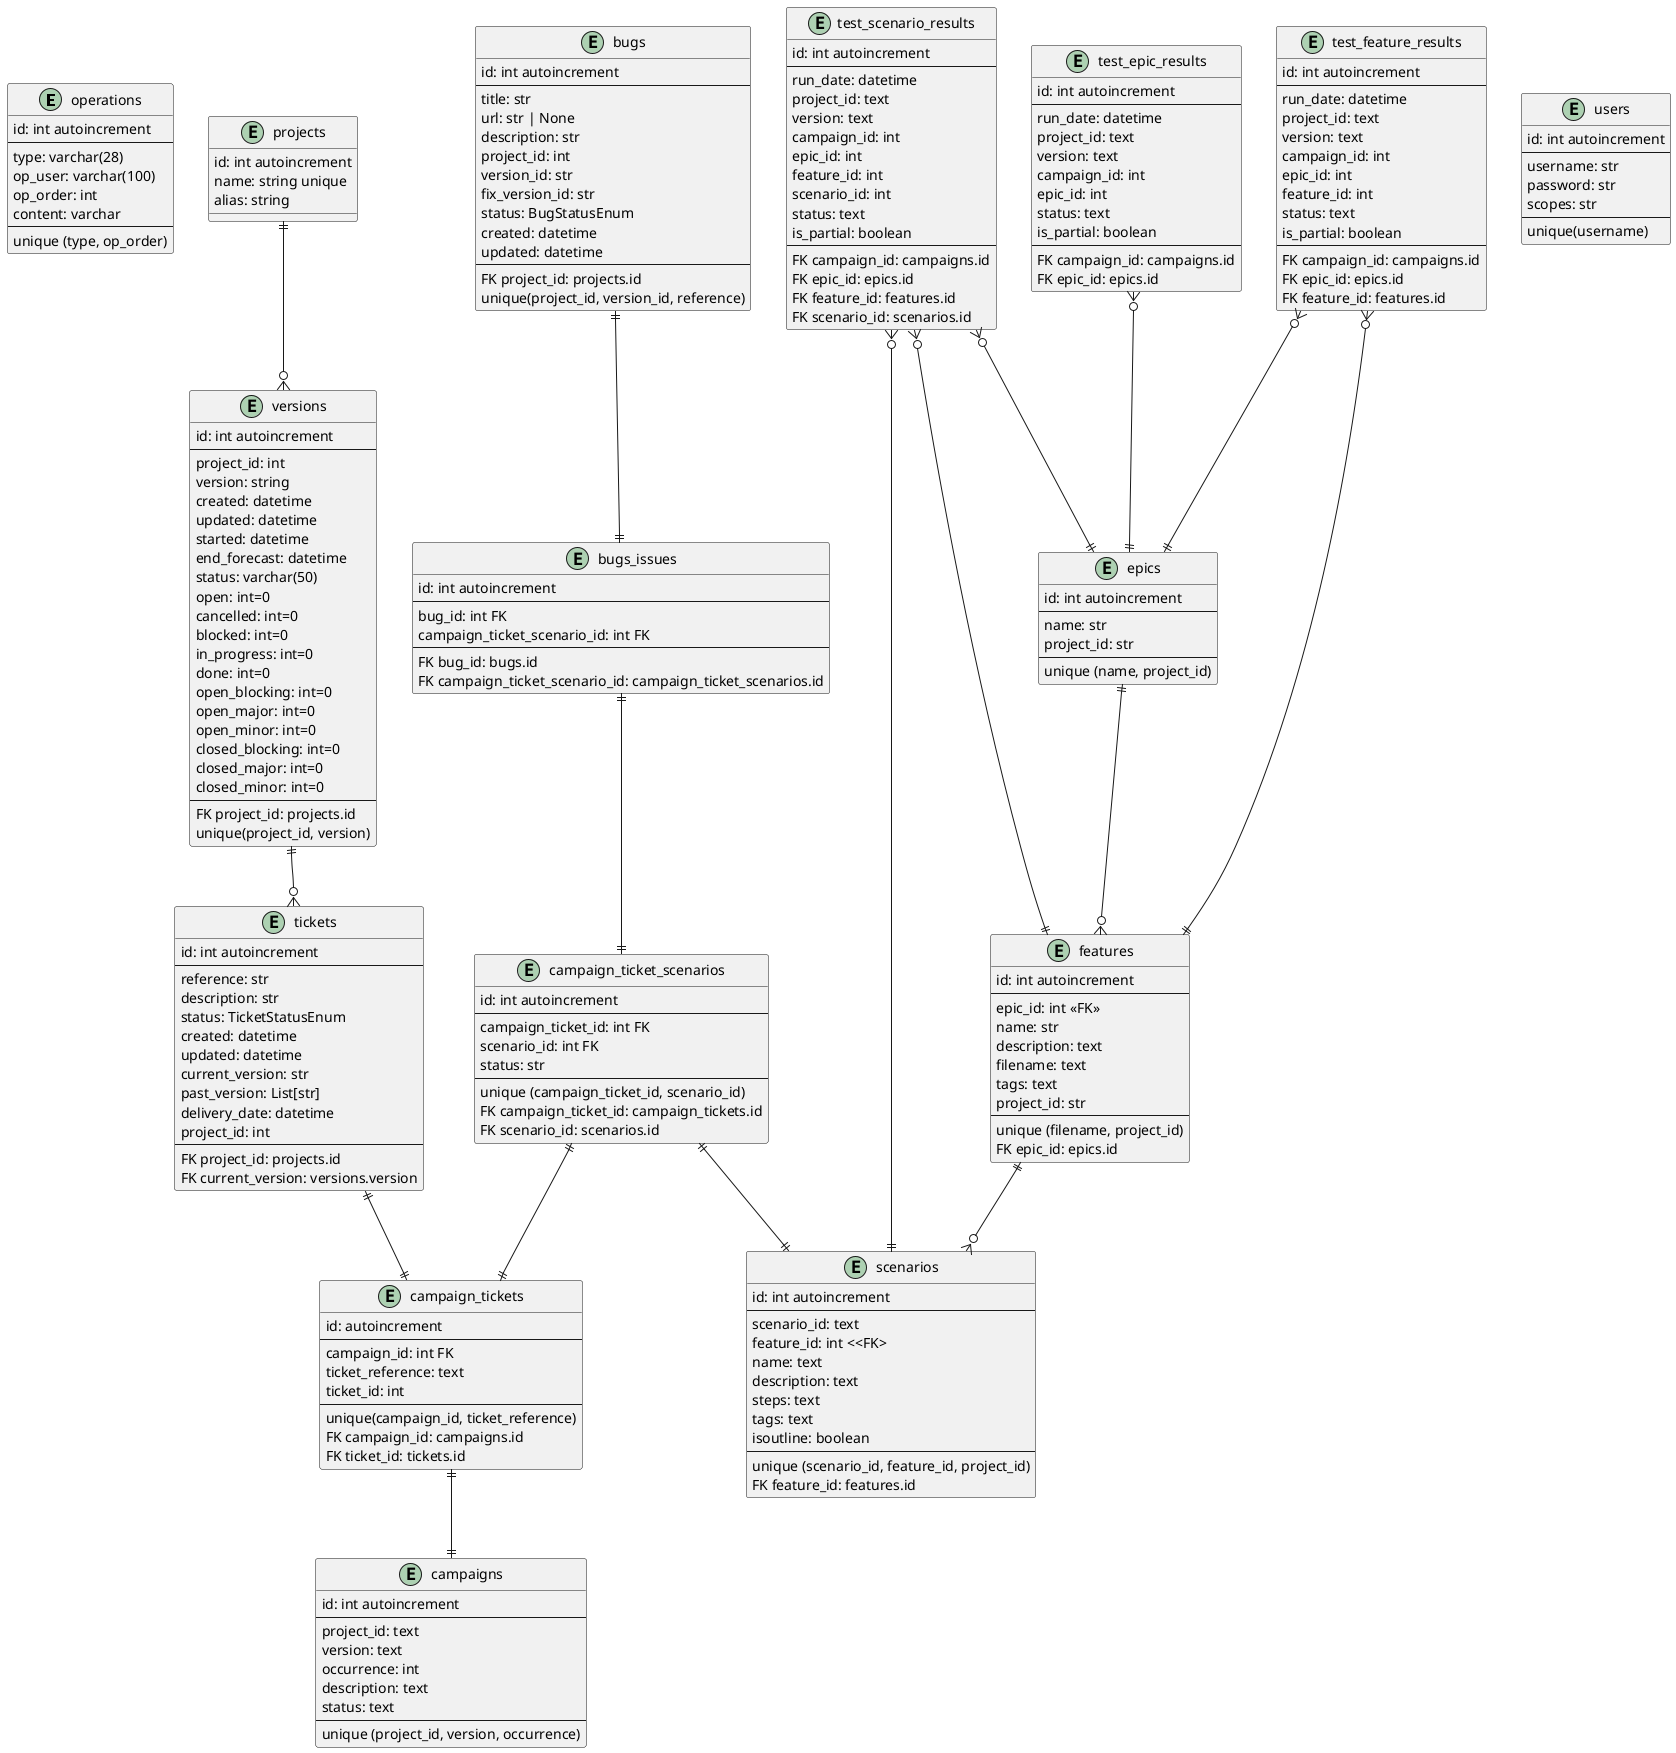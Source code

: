 @startuml
'https://plantuml.com/sequence-diagram
' -----------------------------------------
' Maintenance
' -----------------------------------------

entity operations {
id: int autoincrement
--
type: varchar(28)
op_user: varchar(100)
op_order: int
content: varchar
--
unique (type, op_order)
}

' -----------------------------------------
' Repository
' -----------------------------------------
entity epics {
id: int autoincrement
--
name: str
project_id: str
--
unique (name, project_id)
}

entity features {
id: int autoincrement
--
epic_id: int <<FK>>
name: str
description: text
filename: text
tags: text
project_id: str
--
unique (filename, project_id)
FK epic_id: epics.id
}

entity scenarios {
id: int autoincrement
--
scenario_id: text
feature_id: int <<FK>
name: text
description: text
steps: text
tags: text
isoutline: boolean
--
unique (scenario_id, feature_id, project_id)
FK feature_id: features.id
}

' one epic per feature, zero more features per epic
epics ||--o{ features
' one feature per scenario_internal_id, zero more scenarios per feature
features ||--o{ scenarios

' -----------------------------------------
' Campaigns
' -----------------------------------------

entity campaigns {
id: int autoincrement
--
project_id: text
version: text
occurrence: int
description: text
status: text
--
unique (project_id, version, occurrence)
}

' link between campaign and ticket
entity campaign_tickets{
id: autoincrement
---
campaign_id: int FK
ticket_reference: text
ticket_id: int
---
unique(campaign_id, ticket_reference)
FK campaign_id: campaigns.id
FK ticket_id: tickets.id
}

' link between campaign-ticket and scenario
entity campaign_ticket_scenarios {
id: int autoincrement
--
campaign_ticket_id: int FK
scenario_id: int FK
status: str
--
unique (campaign_ticket_id, scenario_id)
FK campaign_ticket_id: campaign_tickets.id
FK scenario_id: scenarios.id
}
campaign_tickets ||--|| campaigns
campaign_ticket_scenarios ||--|| campaign_tickets
campaign_ticket_scenarios ||--|| scenarios

' -----------------------------------------
' Test result
' -----------------------------------------

entity test_scenario_results {
id: int autoincrement
--
run_date: datetime
project_id: text
version: text
campaign_id: int
epic_id: int
feature_id: int
scenario_id: int
status: text
is_partial: boolean
--
FK campaign_id: campaigns.id
FK epic_id: epics.id
FK feature_id: features.id
FK scenario_id: scenarios.id
}
test_scenario_results }o--|| scenarios
test_scenario_results }o--|| epics
test_scenario_results }o--|| features

entity test_feature_results {
id: int autoincrement
--
run_date: datetime
project_id: text
version: text
campaign_id: int
epic_id: int
feature_id: int
status: text
is_partial: boolean
--
FK campaign_id: campaigns.id
FK epic_id: epics.id
FK feature_id: features.id
}

test_feature_results }o--|| epics
test_feature_results }o--|| features

entity test_epic_results {
id: int autoincrement
--
run_date: datetime
project_id: text
version: text
campaign_id: int
epic_id: int
status: text
is_partial: boolean
--
FK campaign_id: campaigns.id
FK epic_id: epics.id
}
test_epic_results }o--|| epics

' -----------------------------------------
' Project
' -----------------------------------------

entity projects {
id: int autoincrement
name: string unique
alias: string
}

entity versions {
id: int autoincrement
---
project_id: int
version: string
created: datetime
updated: datetime
started: datetime
end_forecast: datetime
status: varchar(50)
open: int=0
cancelled: int=0
blocked: int=0
in_progress: int=0
done: int=0
open_blocking: int=0
open_major: int=0
open_minor: int=0
closed_blocking: int=0
closed_major: int=0
closed_minor: int=0
---
FK project_id: projects.id
unique(project_id, version)
}

entity tickets {
id: int autoincrement
---
reference: str
description: str
status: TicketStatusEnum
created: datetime
updated: datetime
current_version: str
past_version: List[str]
delivery_date: datetime
project_id: int
---
FK project_id: projects.id
FK current_version: versions.version
}

entity bugs {
id: int autoincrement
---
title: str
url: str | None
description: str
project_id: int
version_id: str
fix_version_id: str
status: BugStatusEnum
created: datetime
updated: datetime
---
FK project_id: projects.id
unique(project_id, version_id, reference)
}

entity bugs_issues {
id: int autoincrement
---
bug_id: int FK
campaign_ticket_scenario_id: int FK
---
FK bug_id: bugs.id
FK campaign_ticket_scenario_id: campaign_ticket_scenarios.id
}

' one bug to many issues, one issue to many bugs
bugs ||--|| bugs_issues
bugs_issues ||--|| campaign_ticket_scenarios

projects ||--o{ versions
versions ||--o{ tickets
tickets ||--|| campaign_tickets

' -----------------------------------------
' Users
' -----------------------------------------
entity users{
id: int autoincrement
---
username: str
password: str
scopes: str
---
unique(username)
}
@enduml